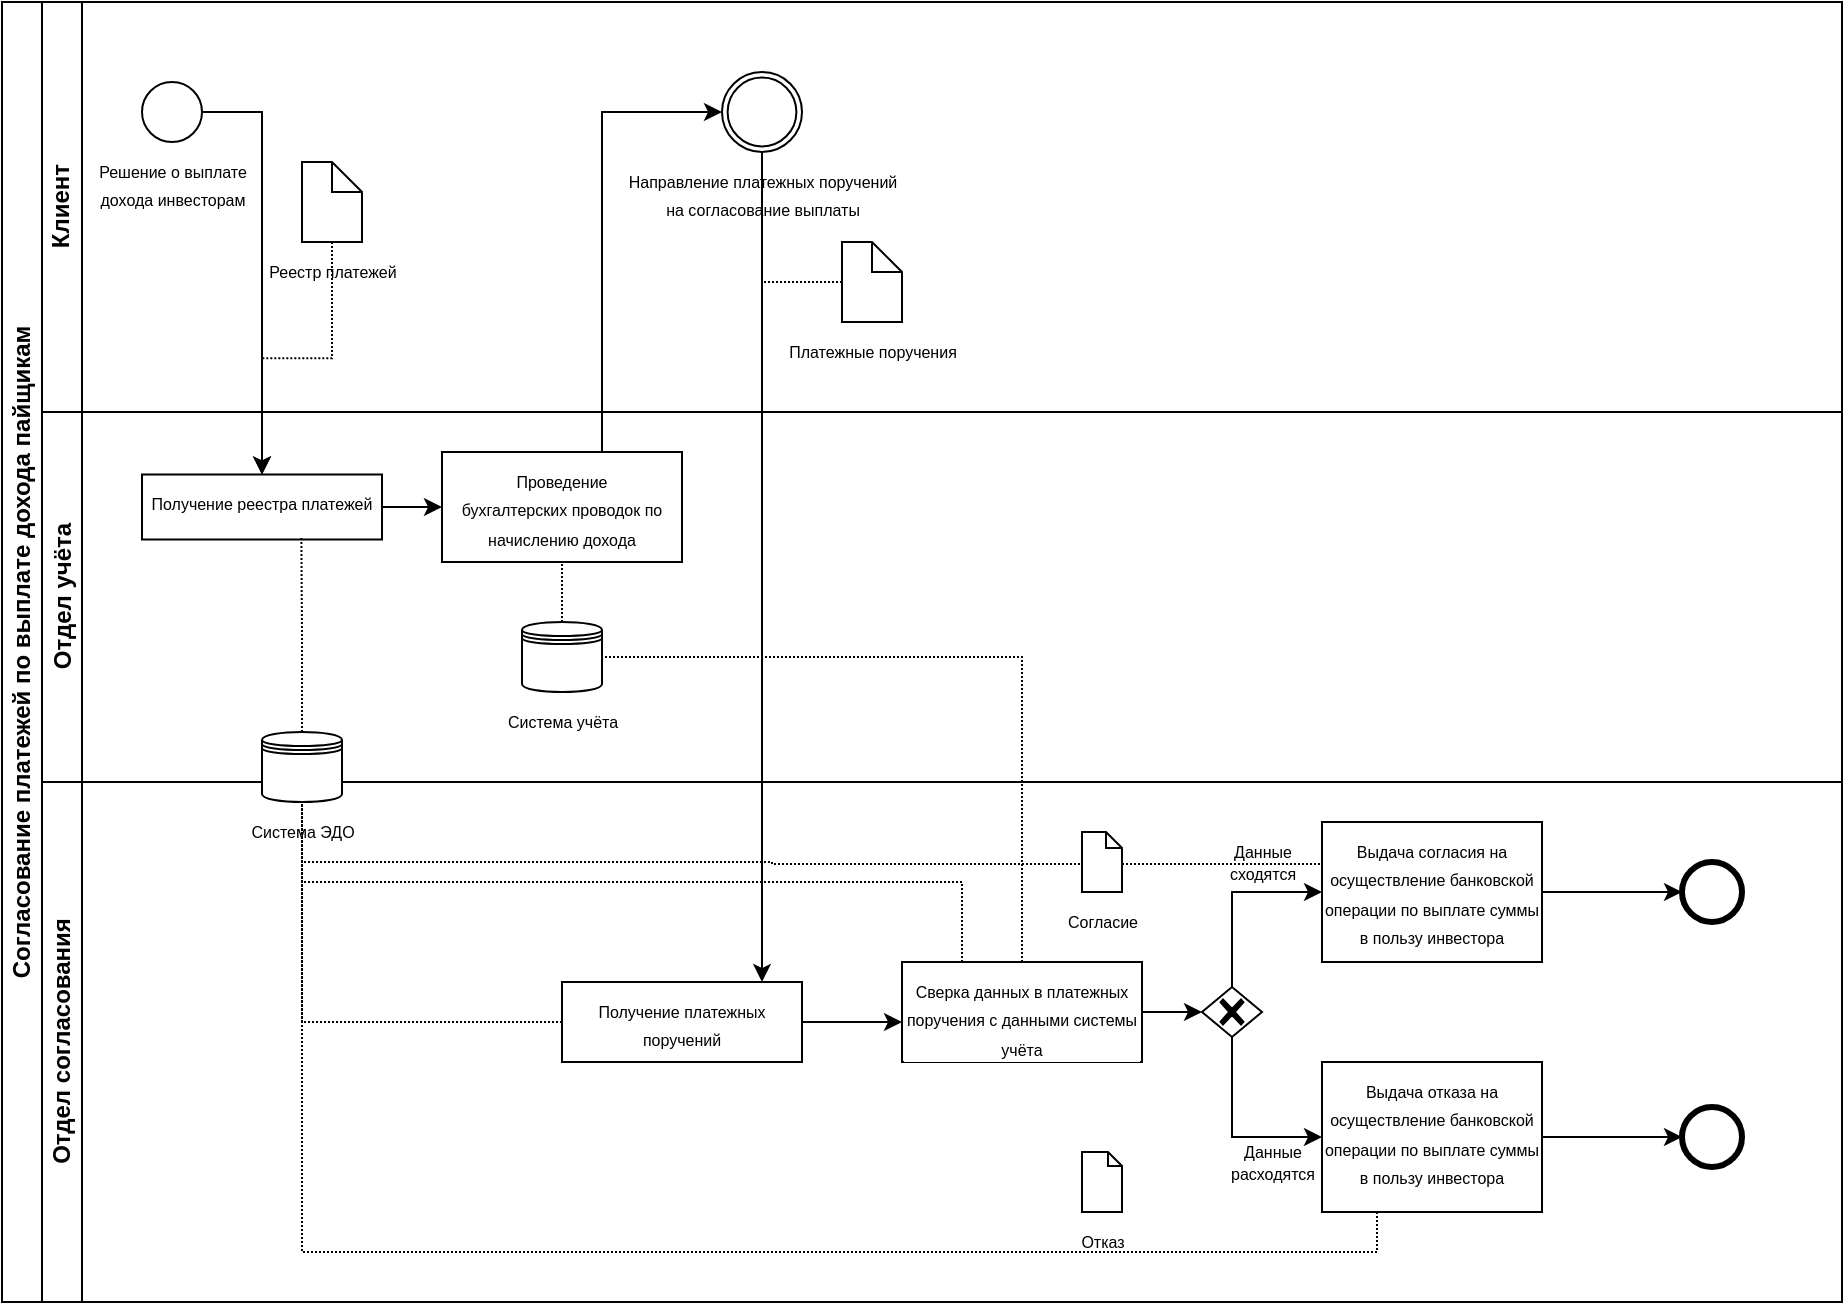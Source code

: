 <mxfile version="23.1.5" type="github">
  <diagram name="Страница — 1" id="YZUVzxira8FXvtj-kzCq">
    <mxGraphModel dx="5876" dy="650" grid="1" gridSize="10" guides="1" tooltips="1" connect="1" arrows="1" fold="1" page="1" pageScale="1" pageWidth="4681" pageHeight="3300" math="0" shadow="0">
      <root>
        <mxCell id="0" />
        <mxCell id="1" parent="0" />
        <mxCell id="5ouHq6Wgy4UsB4O-O2SF-6" value="Согласование платежей по выплате дохода пайщикам" style="swimlane;html=1;childLayout=stackLayout;resizeParent=1;resizeParentMax=0;horizontal=0;startSize=20;horizontalStack=0;whiteSpace=wrap;" vertex="1" parent="1">
          <mxGeometry x="-10" y="510" width="920" height="650" as="geometry">
            <mxRectangle x="40" y="140" width="40" height="60" as="alternateBounds" />
          </mxGeometry>
        </mxCell>
        <mxCell id="5ouHq6Wgy4UsB4O-O2SF-7" value="Клиент" style="swimlane;html=1;startSize=20;horizontal=0;" vertex="1" parent="5ouHq6Wgy4UsB4O-O2SF-6">
          <mxGeometry x="20" width="900" height="205" as="geometry">
            <mxRectangle x="20" width="460" height="30" as="alternateBounds" />
          </mxGeometry>
        </mxCell>
        <mxCell id="5ouHq6Wgy4UsB4O-O2SF-13" value="&lt;font style=&quot;font-size: 8px;&quot;&gt;Решение о выплате &lt;br&gt;дохода инвесторам&lt;/font&gt;" style="points=[[0.145,0.145,0],[0.5,0,0],[0.855,0.145,0],[1,0.5,0],[0.855,0.855,0],[0.5,1,0],[0.145,0.855,0],[0,0.5,0]];shape=mxgraph.bpmn.event;html=1;verticalLabelPosition=bottom;labelBackgroundColor=#ffffff;verticalAlign=top;align=center;perimeter=ellipsePerimeter;outlineConnect=0;aspect=fixed;outline=standard;symbol=general;" vertex="1" parent="5ouHq6Wgy4UsB4O-O2SF-7">
          <mxGeometry x="50" y="40" width="30" height="30" as="geometry" />
        </mxCell>
        <mxCell id="5ouHq6Wgy4UsB4O-O2SF-17" value="&lt;font style=&quot;font-size: 8px;&quot;&gt;Реестр платежей&lt;/font&gt;" style="shape=mxgraph.bpmn.data;labelPosition=center;verticalLabelPosition=bottom;align=center;verticalAlign=top;size=15;html=1;" vertex="1" parent="5ouHq6Wgy4UsB4O-O2SF-7">
          <mxGeometry x="130" y="80" width="30" height="40" as="geometry" />
        </mxCell>
        <mxCell id="5ouHq6Wgy4UsB4O-O2SF-33" style="edgeStyle=orthogonalEdgeStyle;rounded=0;orthogonalLoop=1;jettySize=auto;html=1;endArrow=none;endFill=0;dashed=1;dashPattern=1 1;" edge="1" parent="5ouHq6Wgy4UsB4O-O2SF-7" source="5ouHq6Wgy4UsB4O-O2SF-28">
          <mxGeometry relative="1" as="geometry">
            <mxPoint x="360" y="140" as="targetPoint" />
          </mxGeometry>
        </mxCell>
        <mxCell id="5ouHq6Wgy4UsB4O-O2SF-28" value="&lt;font style=&quot;font-size: 8px;&quot;&gt;Платежные поручения&lt;/font&gt;" style="shape=mxgraph.bpmn.data;labelPosition=center;verticalLabelPosition=bottom;align=center;verticalAlign=top;size=15;html=1;" vertex="1" parent="5ouHq6Wgy4UsB4O-O2SF-7">
          <mxGeometry x="400" y="120" width="30" height="40" as="geometry" />
        </mxCell>
        <mxCell id="5ouHq6Wgy4UsB4O-O2SF-29" value="&lt;font style=&quot;font-size: 8px;&quot;&gt;Направление платежных поручений &lt;br&gt;на согласование выплаты&lt;/font&gt;" style="points=[[0.145,0.145,0],[0.5,0,0],[0.855,0.145,0],[1,0.5,0],[0.855,0.855,0],[0.5,1,0],[0.145,0.855,0],[0,0.5,0]];shape=mxgraph.bpmn.event;html=1;verticalLabelPosition=bottom;labelBackgroundColor=#ffffff;verticalAlign=top;align=center;perimeter=ellipsePerimeter;outlineConnect=0;aspect=fixed;outline=throwing;symbol=general;" vertex="1" parent="5ouHq6Wgy4UsB4O-O2SF-7">
          <mxGeometry x="340" y="35" width="40" height="40" as="geometry" />
        </mxCell>
        <mxCell id="5ouHq6Wgy4UsB4O-O2SF-16" value="" style="edgeStyle=orthogonalEdgeStyle;rounded=0;orthogonalLoop=1;jettySize=auto;html=1;exitX=1;exitY=0.5;exitDx=0;exitDy=0;exitPerimeter=0;" edge="1" parent="5ouHq6Wgy4UsB4O-O2SF-6" source="5ouHq6Wgy4UsB4O-O2SF-13" target="5ouHq6Wgy4UsB4O-O2SF-15">
          <mxGeometry relative="1" as="geometry" />
        </mxCell>
        <mxCell id="5ouHq6Wgy4UsB4O-O2SF-22" style="edgeStyle=orthogonalEdgeStyle;rounded=0;orthogonalLoop=1;jettySize=auto;html=1;exitX=0.5;exitY=1;exitDx=0;exitDy=0;exitPerimeter=0;dashed=1;dashPattern=1 1;" edge="1" parent="5ouHq6Wgy4UsB4O-O2SF-6" source="5ouHq6Wgy4UsB4O-O2SF-17" target="5ouHq6Wgy4UsB4O-O2SF-15">
          <mxGeometry relative="1" as="geometry">
            <mxPoint x="165" y="210" as="targetPoint" />
          </mxGeometry>
        </mxCell>
        <mxCell id="5ouHq6Wgy4UsB4O-O2SF-31" value="" style="edgeStyle=orthogonalEdgeStyle;rounded=0;orthogonalLoop=1;jettySize=auto;html=1;" edge="1" parent="5ouHq6Wgy4UsB4O-O2SF-6" source="5ouHq6Wgy4UsB4O-O2SF-29" target="5ouHq6Wgy4UsB4O-O2SF-30">
          <mxGeometry relative="1" as="geometry">
            <Array as="points">
              <mxPoint x="380" y="370" />
              <mxPoint x="380" y="370" />
            </Array>
          </mxGeometry>
        </mxCell>
        <mxCell id="5ouHq6Wgy4UsB4O-O2SF-34" style="edgeStyle=orthogonalEdgeStyle;rounded=0;orthogonalLoop=1;jettySize=auto;html=1;entryX=0;entryY=0.5;entryDx=0;entryDy=0;entryPerimeter=0;" edge="1" parent="5ouHq6Wgy4UsB4O-O2SF-6" source="5ouHq6Wgy4UsB4O-O2SF-19" target="5ouHq6Wgy4UsB4O-O2SF-29">
          <mxGeometry relative="1" as="geometry">
            <Array as="points">
              <mxPoint x="300" y="55" />
            </Array>
          </mxGeometry>
        </mxCell>
        <mxCell id="5ouHq6Wgy4UsB4O-O2SF-9" value="Отдел учёта" style="swimlane;html=1;startSize=20;horizontal=0;" vertex="1" parent="5ouHq6Wgy4UsB4O-O2SF-6">
          <mxGeometry x="20" y="205" width="900" height="185" as="geometry" />
        </mxCell>
        <mxCell id="5ouHq6Wgy4UsB4O-O2SF-20" value="" style="edgeStyle=orthogonalEdgeStyle;rounded=0;orthogonalLoop=1;jettySize=auto;html=1;" edge="1" parent="5ouHq6Wgy4UsB4O-O2SF-9" source="5ouHq6Wgy4UsB4O-O2SF-15" target="5ouHq6Wgy4UsB4O-O2SF-19">
          <mxGeometry relative="1" as="geometry" />
        </mxCell>
        <mxCell id="5ouHq6Wgy4UsB4O-O2SF-15" value="&lt;font style=&quot;font-size: 8px;&quot;&gt;Получение реестра платежей&lt;/font&gt;" style="whiteSpace=wrap;html=1;verticalAlign=top;labelBackgroundColor=#ffffff;" vertex="1" parent="5ouHq6Wgy4UsB4O-O2SF-9">
          <mxGeometry x="50" y="31.25" width="120" height="32.5" as="geometry" />
        </mxCell>
        <mxCell id="5ouHq6Wgy4UsB4O-O2SF-24" style="edgeStyle=orthogonalEdgeStyle;rounded=0;orthogonalLoop=1;jettySize=auto;html=1;entryX=0.5;entryY=1;entryDx=0;entryDy=0;dashed=1;dashPattern=1 1;endArrow=none;endFill=0;" edge="1" parent="5ouHq6Wgy4UsB4O-O2SF-9" source="5ouHq6Wgy4UsB4O-O2SF-18" target="5ouHq6Wgy4UsB4O-O2SF-19">
          <mxGeometry relative="1" as="geometry">
            <mxPoint x="260" y="85" as="targetPoint" />
            <Array as="points">
              <mxPoint x="260" y="125" />
            </Array>
          </mxGeometry>
        </mxCell>
        <mxCell id="5ouHq6Wgy4UsB4O-O2SF-18" value="&lt;font style=&quot;font-size: 8px;&quot;&gt;Система учёта&lt;/font&gt;" style="shape=datastore;html=1;labelPosition=center;verticalLabelPosition=bottom;align=center;verticalAlign=top;" vertex="1" parent="5ouHq6Wgy4UsB4O-O2SF-9">
          <mxGeometry x="240" y="105" width="40" height="35" as="geometry" />
        </mxCell>
        <mxCell id="5ouHq6Wgy4UsB4O-O2SF-19" value="&lt;span style=&quot;font-size: 8px;&quot;&gt;Проведение бухгалтерских&amp;nbsp;проводок по начислению дохода&lt;br&gt;&lt;/span&gt;" style="whiteSpace=wrap;html=1;verticalAlign=top;labelBackgroundColor=#ffffff;" vertex="1" parent="5ouHq6Wgy4UsB4O-O2SF-9">
          <mxGeometry x="200" y="20" width="120" height="55" as="geometry" />
        </mxCell>
        <mxCell id="5ouHq6Wgy4UsB4O-O2SF-59" style="edgeStyle=orthogonalEdgeStyle;rounded=0;orthogonalLoop=1;jettySize=auto;html=1;exitX=0.5;exitY=0;exitDx=0;exitDy=0;entryX=1;entryY=0.5;entryDx=0;entryDy=0;endArrow=none;endFill=0;dashed=1;dashPattern=1 1;" edge="1" parent="5ouHq6Wgy4UsB4O-O2SF-6" source="5ouHq6Wgy4UsB4O-O2SF-36" target="5ouHq6Wgy4UsB4O-O2SF-18">
          <mxGeometry relative="1" as="geometry" />
        </mxCell>
        <mxCell id="5ouHq6Wgy4UsB4O-O2SF-23" style="edgeStyle=orthogonalEdgeStyle;rounded=0;orthogonalLoop=1;jettySize=auto;html=1;dashed=1;dashPattern=1 1;entryX=0.664;entryY=0.958;entryDx=0;entryDy=0;entryPerimeter=0;endArrow=none;endFill=0;" edge="1" parent="5ouHq6Wgy4UsB4O-O2SF-6" source="5ouHq6Wgy4UsB4O-O2SF-44" target="5ouHq6Wgy4UsB4O-O2SF-15">
          <mxGeometry relative="1" as="geometry">
            <mxPoint x="150.04" y="274.995" as="targetPoint" />
            <mxPoint x="200" y="332.517" as="sourcePoint" />
          </mxGeometry>
        </mxCell>
        <mxCell id="5ouHq6Wgy4UsB4O-O2SF-8" value="Отдел согласования" style="swimlane;html=1;startSize=20;horizontal=0;" vertex="1" parent="5ouHq6Wgy4UsB4O-O2SF-6">
          <mxGeometry x="20" y="390" width="900" height="260" as="geometry" />
        </mxCell>
        <mxCell id="5ouHq6Wgy4UsB4O-O2SF-36" value="&lt;span style=&quot;font-size: 8px;&quot;&gt;Сверка данных в платежных поручения с данными системы учёта&lt;/span&gt;" style="whiteSpace=wrap;html=1;verticalAlign=top;labelBackgroundColor=#ffffff;" vertex="1" parent="5ouHq6Wgy4UsB4O-O2SF-8">
          <mxGeometry x="430" y="90" width="120" height="50" as="geometry" />
        </mxCell>
        <mxCell id="5ouHq6Wgy4UsB4O-O2SF-30" value="&lt;font style=&quot;font-size: 8px;&quot;&gt;Получение платежных поручений&lt;/font&gt;" style="whiteSpace=wrap;html=1;verticalAlign=top;labelBackgroundColor=#ffffff;" vertex="1" parent="5ouHq6Wgy4UsB4O-O2SF-8">
          <mxGeometry x="260" y="100" width="120" height="40" as="geometry" />
        </mxCell>
        <mxCell id="5ouHq6Wgy4UsB4O-O2SF-35" style="edgeStyle=orthogonalEdgeStyle;rounded=0;orthogonalLoop=1;jettySize=auto;html=1;" edge="1" parent="5ouHq6Wgy4UsB4O-O2SF-8" source="5ouHq6Wgy4UsB4O-O2SF-30">
          <mxGeometry relative="1" as="geometry">
            <mxPoint x="430" y="120" as="targetPoint" />
          </mxGeometry>
        </mxCell>
        <mxCell id="5ouHq6Wgy4UsB4O-O2SF-52" style="edgeStyle=orthogonalEdgeStyle;rounded=0;orthogonalLoop=1;jettySize=auto;html=1;exitX=0.5;exitY=0;exitDx=0;exitDy=0;exitPerimeter=0;entryX=0;entryY=0.5;entryDx=0;entryDy=0;" edge="1" parent="5ouHq6Wgy4UsB4O-O2SF-8" source="5ouHq6Wgy4UsB4O-O2SF-48" target="5ouHq6Wgy4UsB4O-O2SF-49">
          <mxGeometry relative="1" as="geometry" />
        </mxCell>
        <mxCell id="5ouHq6Wgy4UsB4O-O2SF-55" style="edgeStyle=orthogonalEdgeStyle;rounded=0;orthogonalLoop=1;jettySize=auto;html=1;entryX=0;entryY=0.5;entryDx=0;entryDy=0;exitX=0.5;exitY=1;exitDx=0;exitDy=0;exitPerimeter=0;" edge="1" parent="5ouHq6Wgy4UsB4O-O2SF-8" source="5ouHq6Wgy4UsB4O-O2SF-48" target="5ouHq6Wgy4UsB4O-O2SF-50">
          <mxGeometry relative="1" as="geometry" />
        </mxCell>
        <mxCell id="5ouHq6Wgy4UsB4O-O2SF-48" value="" style="points=[[0.25,0.25,0],[0.5,0,0],[0.75,0.25,0],[1,0.5,0],[0.75,0.75,0],[0.5,1,0],[0.25,0.75,0],[0,0.5,0]];shape=mxgraph.bpmn.gateway2;html=1;verticalLabelPosition=bottom;labelBackgroundColor=#ffffff;verticalAlign=top;align=center;perimeter=rhombusPerimeter;outlineConnect=0;outline=none;symbol=none;gwType=exclusive;" vertex="1" parent="5ouHq6Wgy4UsB4O-O2SF-8">
          <mxGeometry x="580" y="102.5" width="30" height="25" as="geometry" />
        </mxCell>
        <mxCell id="5ouHq6Wgy4UsB4O-O2SF-49" value="&lt;font style=&quot;font-size: 8px;&quot;&gt;Выдача согласия на осуществление банковской операции по выплате суммы в пользу инвестора&lt;/font&gt;" style="whiteSpace=wrap;html=1;verticalAlign=top;labelBackgroundColor=#ffffff;" vertex="1" parent="5ouHq6Wgy4UsB4O-O2SF-8">
          <mxGeometry x="640" y="20" width="110" height="70" as="geometry" />
        </mxCell>
        <mxCell id="5ouHq6Wgy4UsB4O-O2SF-50" value="&lt;font style=&quot;font-size: 8px;&quot;&gt;Выдача отказа на осуществление банковской операции по выплате суммы в пользу инвестора&lt;/font&gt;" style="whiteSpace=wrap;html=1;verticalAlign=top;labelBackgroundColor=#ffffff;" vertex="1" parent="5ouHq6Wgy4UsB4O-O2SF-8">
          <mxGeometry x="640" y="140" width="110" height="75" as="geometry" />
        </mxCell>
        <mxCell id="5ouHq6Wgy4UsB4O-O2SF-53" value="&lt;p style=&quot;line-height: 80%;&quot;&gt;&lt;font style=&quot;font-size: 8px;&quot;&gt;Данные &lt;br&gt;сходятся&lt;/font&gt;&lt;/p&gt;" style="text;html=1;align=center;verticalAlign=middle;resizable=0;points=[];autosize=1;strokeColor=none;fillColor=none;" vertex="1" parent="5ouHq6Wgy4UsB4O-O2SF-8">
          <mxGeometry x="580" y="10" width="60" height="60" as="geometry" />
        </mxCell>
        <mxCell id="5ouHq6Wgy4UsB4O-O2SF-56" value="&lt;p style=&quot;line-height: 80%;&quot;&gt;&lt;font style=&quot;font-size: 8px;&quot;&gt;Данные &lt;br&gt;расходятся&lt;/font&gt;&lt;/p&gt;" style="text;html=1;align=center;verticalAlign=middle;resizable=0;points=[];autosize=1;strokeColor=none;fillColor=none;" vertex="1" parent="5ouHq6Wgy4UsB4O-O2SF-8">
          <mxGeometry x="580" y="160" width="70" height="60" as="geometry" />
        </mxCell>
        <mxCell id="5ouHq6Wgy4UsB4O-O2SF-57" style="edgeStyle=orthogonalEdgeStyle;rounded=0;orthogonalLoop=1;jettySize=auto;html=1;entryX=0;entryY=0.5;entryDx=0;entryDy=0;entryPerimeter=0;" edge="1" parent="5ouHq6Wgy4UsB4O-O2SF-8" source="5ouHq6Wgy4UsB4O-O2SF-36" target="5ouHq6Wgy4UsB4O-O2SF-48">
          <mxGeometry relative="1" as="geometry" />
        </mxCell>
        <mxCell id="5ouHq6Wgy4UsB4O-O2SF-60" value="" style="points=[[0.145,0.145,0],[0.5,0,0],[0.855,0.145,0],[1,0.5,0],[0.855,0.855,0],[0.5,1,0],[0.145,0.855,0],[0,0.5,0]];shape=mxgraph.bpmn.event;html=1;verticalLabelPosition=bottom;labelBackgroundColor=#ffffff;verticalAlign=top;align=center;perimeter=ellipsePerimeter;outlineConnect=0;aspect=fixed;outline=end;symbol=terminate2;" vertex="1" parent="5ouHq6Wgy4UsB4O-O2SF-8">
          <mxGeometry x="820" y="40" width="30" height="30" as="geometry" />
        </mxCell>
        <mxCell id="5ouHq6Wgy4UsB4O-O2SF-62" style="edgeStyle=orthogonalEdgeStyle;rounded=0;orthogonalLoop=1;jettySize=auto;html=1;exitX=1;exitY=0.5;exitDx=0;exitDy=0;entryX=0;entryY=0.5;entryDx=0;entryDy=0;entryPerimeter=0;" edge="1" parent="5ouHq6Wgy4UsB4O-O2SF-8" source="5ouHq6Wgy4UsB4O-O2SF-49" target="5ouHq6Wgy4UsB4O-O2SF-60">
          <mxGeometry relative="1" as="geometry" />
        </mxCell>
        <mxCell id="5ouHq6Wgy4UsB4O-O2SF-63" value="" style="points=[[0.145,0.145,0],[0.5,0,0],[0.855,0.145,0],[1,0.5,0],[0.855,0.855,0],[0.5,1,0],[0.145,0.855,0],[0,0.5,0]];shape=mxgraph.bpmn.event;html=1;verticalLabelPosition=bottom;labelBackgroundColor=#ffffff;verticalAlign=top;align=center;perimeter=ellipsePerimeter;outlineConnect=0;aspect=fixed;outline=end;symbol=terminate2;" vertex="1" parent="5ouHq6Wgy4UsB4O-O2SF-8">
          <mxGeometry x="820" y="162.5" width="30" height="30" as="geometry" />
        </mxCell>
        <mxCell id="5ouHq6Wgy4UsB4O-O2SF-64" style="edgeStyle=orthogonalEdgeStyle;rounded=0;orthogonalLoop=1;jettySize=auto;html=1;entryX=0;entryY=0.5;entryDx=0;entryDy=0;entryPerimeter=0;" edge="1" parent="5ouHq6Wgy4UsB4O-O2SF-8" source="5ouHq6Wgy4UsB4O-O2SF-50" target="5ouHq6Wgy4UsB4O-O2SF-63">
          <mxGeometry relative="1" as="geometry" />
        </mxCell>
        <mxCell id="5ouHq6Wgy4UsB4O-O2SF-44" value="&lt;font style=&quot;font-size: 8px;&quot;&gt;Система ЭДО&lt;/font&gt;" style="shape=datastore;html=1;labelPosition=center;verticalLabelPosition=bottom;align=center;verticalAlign=top;" vertex="1" parent="5ouHq6Wgy4UsB4O-O2SF-8">
          <mxGeometry x="110" y="-25" width="40" height="35" as="geometry" />
        </mxCell>
        <mxCell id="5ouHq6Wgy4UsB4O-O2SF-47" style="edgeStyle=orthogonalEdgeStyle;rounded=0;orthogonalLoop=1;jettySize=auto;html=1;endArrow=none;endFill=0;dashed=1;dashPattern=1 1;entryX=0.5;entryY=1;entryDx=0;entryDy=0;" edge="1" parent="5ouHq6Wgy4UsB4O-O2SF-8" source="5ouHq6Wgy4UsB4O-O2SF-30" target="5ouHq6Wgy4UsB4O-O2SF-44">
          <mxGeometry relative="1" as="geometry">
            <mxPoint x="130" y="10" as="targetPoint" />
          </mxGeometry>
        </mxCell>
        <mxCell id="5ouHq6Wgy4UsB4O-O2SF-58" style="edgeStyle=orthogonalEdgeStyle;rounded=0;orthogonalLoop=1;jettySize=auto;html=1;exitX=0.25;exitY=0;exitDx=0;exitDy=0;startArrow=none;startFill=0;dashed=1;dashPattern=1 1;endArrow=none;endFill=0;" edge="1" parent="5ouHq6Wgy4UsB4O-O2SF-8" source="5ouHq6Wgy4UsB4O-O2SF-36" target="5ouHq6Wgy4UsB4O-O2SF-44">
          <mxGeometry relative="1" as="geometry" />
        </mxCell>
        <mxCell id="5ouHq6Wgy4UsB4O-O2SF-65" style="edgeStyle=orthogonalEdgeStyle;rounded=0;orthogonalLoop=1;jettySize=auto;html=1;endArrow=none;endFill=0;dashed=1;dashPattern=1 1;" edge="1" parent="5ouHq6Wgy4UsB4O-O2SF-8" target="5ouHq6Wgy4UsB4O-O2SF-44">
          <mxGeometry relative="1" as="geometry">
            <mxPoint x="640" y="40" as="sourcePoint" />
            <Array as="points">
              <mxPoint x="365" y="41" />
              <mxPoint x="365" y="40" />
              <mxPoint x="130" y="40" />
            </Array>
          </mxGeometry>
        </mxCell>
        <mxCell id="5ouHq6Wgy4UsB4O-O2SF-66" style="edgeStyle=orthogonalEdgeStyle;rounded=0;orthogonalLoop=1;jettySize=auto;html=1;exitX=0.25;exitY=1;exitDx=0;exitDy=0;endArrow=none;endFill=0;dashed=1;dashPattern=1 1;" edge="1" parent="5ouHq6Wgy4UsB4O-O2SF-8" source="5ouHq6Wgy4UsB4O-O2SF-50" target="5ouHq6Wgy4UsB4O-O2SF-44">
          <mxGeometry relative="1" as="geometry" />
        </mxCell>
        <mxCell id="5ouHq6Wgy4UsB4O-O2SF-67" value="&lt;font style=&quot;font-size: 8px;&quot;&gt;Согласие&lt;/font&gt;" style="shape=mxgraph.bpmn.data;labelPosition=center;verticalLabelPosition=bottom;align=center;verticalAlign=top;size=8;html=1;" vertex="1" parent="5ouHq6Wgy4UsB4O-O2SF-8">
          <mxGeometry x="520" y="25" width="20" height="30" as="geometry" />
        </mxCell>
        <mxCell id="5ouHq6Wgy4UsB4O-O2SF-69" value="&lt;font style=&quot;font-size: 8px;&quot;&gt;Отказ&lt;/font&gt;" style="shape=mxgraph.bpmn.data;labelPosition=center;verticalLabelPosition=bottom;align=center;verticalAlign=top;size=7;html=1;" vertex="1" parent="5ouHq6Wgy4UsB4O-O2SF-8">
          <mxGeometry x="520" y="185" width="20" height="30" as="geometry" />
        </mxCell>
      </root>
    </mxGraphModel>
  </diagram>
</mxfile>
